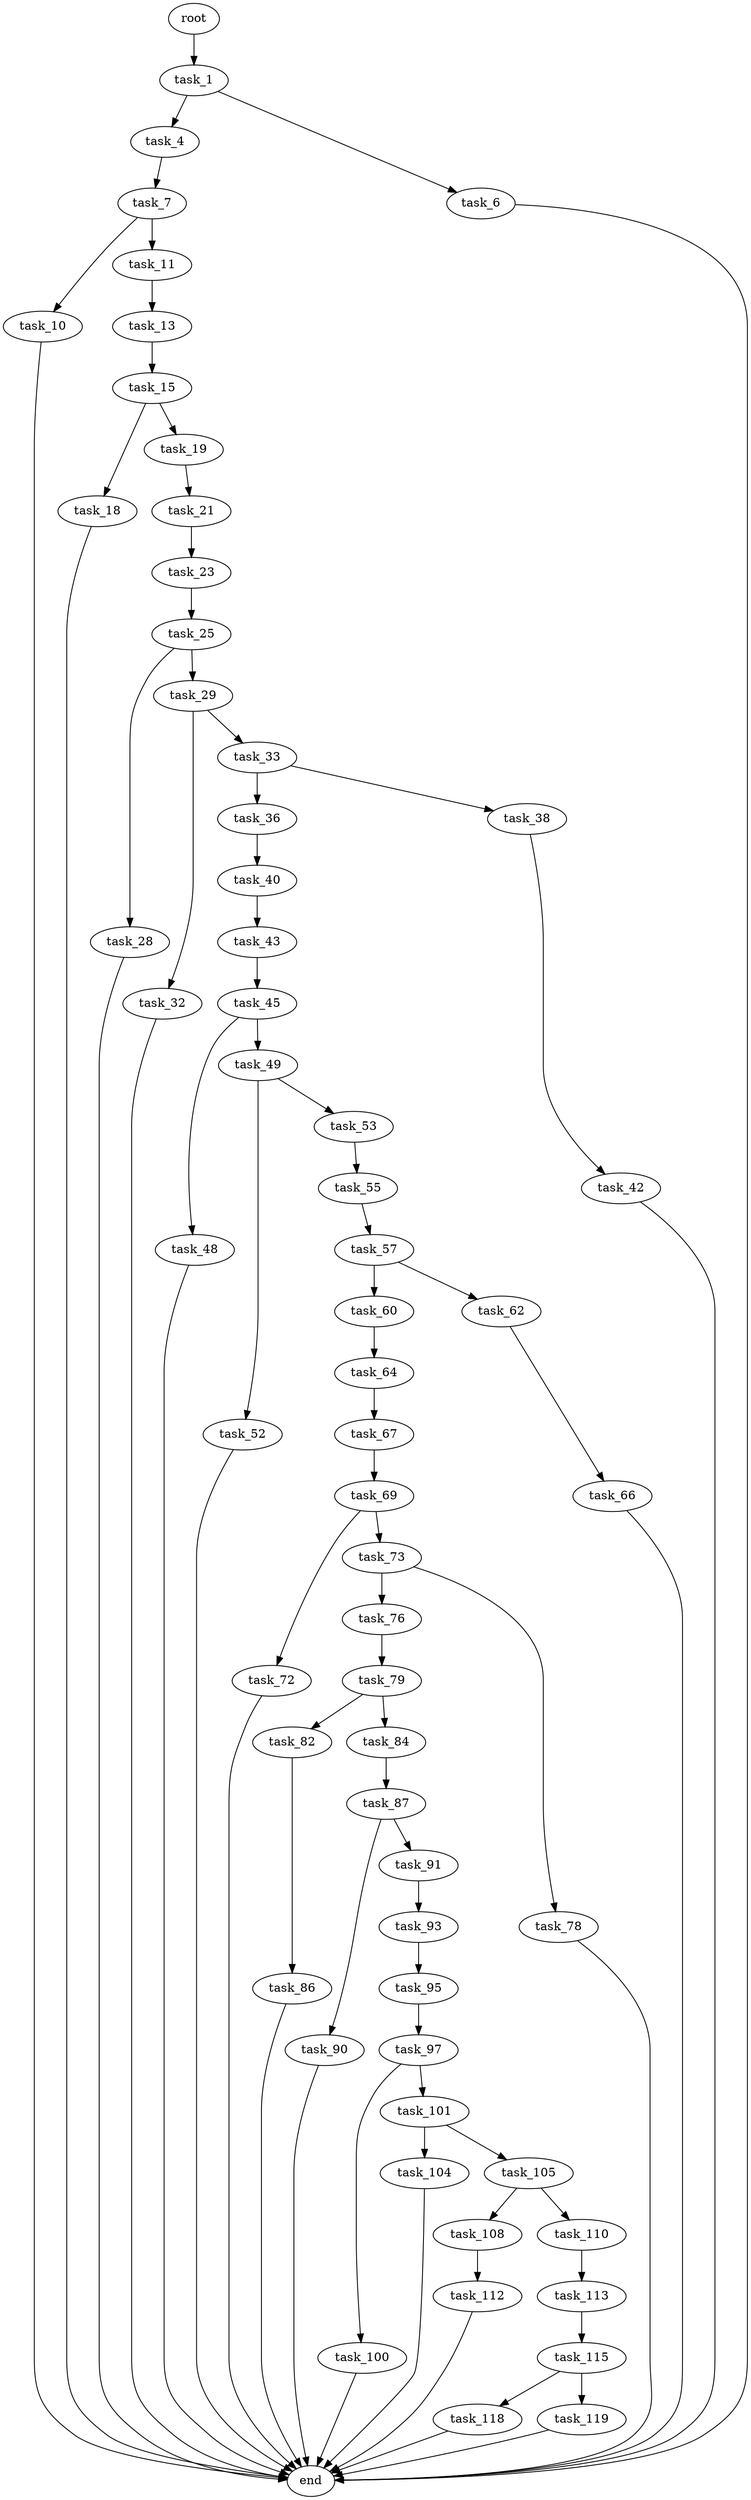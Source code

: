 digraph G {
  root [size="0.000000"];
  task_1 [size="8589934592.000000"];
  task_4 [size="102615651912.000000"];
  task_6 [size="34293393472.000000"];
  task_7 [size="261898352213.000000"];
  end [size="0.000000"];
  task_10 [size="177167041315.000000"];
  task_11 [size="1572989938.000000"];
  task_13 [size="182358745489.000000"];
  task_15 [size="134217728000.000000"];
  task_18 [size="12823560834.000000"];
  task_19 [size="145682442888.000000"];
  task_21 [size="13783508032.000000"];
  task_23 [size="549755813888.000000"];
  task_25 [size="124905492789.000000"];
  task_28 [size="7500436108.000000"];
  task_29 [size="147414756973.000000"];
  task_32 [size="28991029248.000000"];
  task_33 [size="30554720466.000000"];
  task_36 [size="665707798440.000000"];
  task_38 [size="6873343173.000000"];
  task_40 [size="6118522712.000000"];
  task_42 [size="11878092629.000000"];
  task_43 [size="914861809642.000000"];
  task_45 [size="28991029248.000000"];
  task_48 [size="134217728000.000000"];
  task_49 [size="310773000954.000000"];
  task_52 [size="1287613478145.000000"];
  task_53 [size="782757789696.000000"];
  task_55 [size="8589934592.000000"];
  task_57 [size="412524964.000000"];
  task_60 [size="15577674401.000000"];
  task_62 [size="8589934592.000000"];
  task_64 [size="34947325032.000000"];
  task_66 [size="17810752470.000000"];
  task_67 [size="368293445632.000000"];
  task_69 [size="231928233984.000000"];
  task_72 [size="9625714925.000000"];
  task_73 [size="68719476736.000000"];
  task_76 [size="50855990649.000000"];
  task_78 [size="1073741824000.000000"];
  task_79 [size="368293445632.000000"];
  task_82 [size="454003024230.000000"];
  task_84 [size="376411454068.000000"];
  task_86 [size="22295486196.000000"];
  task_87 [size="828867249.000000"];
  task_90 [size="782757789696.000000"];
  task_91 [size="28208221318.000000"];
  task_93 [size="134217728000.000000"];
  task_95 [size="6200400488.000000"];
  task_97 [size="9873946814.000000"];
  task_100 [size="134217728000.000000"];
  task_101 [size="19115225532.000000"];
  task_104 [size="19245475025.000000"];
  task_105 [size="2766153607.000000"];
  task_108 [size="782757789696.000000"];
  task_110 [size="231928233984.000000"];
  task_112 [size="134217728000.000000"];
  task_113 [size="84419655162.000000"];
  task_115 [size="28991029248.000000"];
  task_118 [size="68719476736.000000"];
  task_119 [size="231928233984.000000"];

  root -> task_1 [size="1.000000"];
  task_1 -> task_4 [size="33554432.000000"];
  task_1 -> task_6 [size="33554432.000000"];
  task_4 -> task_7 [size="75497472.000000"];
  task_6 -> end [size="1.000000"];
  task_7 -> task_10 [size="209715200.000000"];
  task_7 -> task_11 [size="209715200.000000"];
  task_10 -> end [size="1.000000"];
  task_11 -> task_13 [size="33554432.000000"];
  task_13 -> task_15 [size="411041792.000000"];
  task_15 -> task_18 [size="209715200.000000"];
  task_15 -> task_19 [size="209715200.000000"];
  task_18 -> end [size="1.000000"];
  task_19 -> task_21 [size="134217728.000000"];
  task_21 -> task_23 [size="33554432.000000"];
  task_23 -> task_25 [size="536870912.000000"];
  task_25 -> task_28 [size="301989888.000000"];
  task_25 -> task_29 [size="301989888.000000"];
  task_28 -> end [size="1.000000"];
  task_29 -> task_32 [size="411041792.000000"];
  task_29 -> task_33 [size="411041792.000000"];
  task_32 -> end [size="1.000000"];
  task_33 -> task_36 [size="838860800.000000"];
  task_33 -> task_38 [size="838860800.000000"];
  task_36 -> task_40 [size="838860800.000000"];
  task_38 -> task_42 [size="301989888.000000"];
  task_40 -> task_43 [size="134217728.000000"];
  task_42 -> end [size="1.000000"];
  task_43 -> task_45 [size="679477248.000000"];
  task_45 -> task_48 [size="75497472.000000"];
  task_45 -> task_49 [size="75497472.000000"];
  task_48 -> end [size="1.000000"];
  task_49 -> task_52 [size="411041792.000000"];
  task_49 -> task_53 [size="411041792.000000"];
  task_52 -> end [size="1.000000"];
  task_53 -> task_55 [size="679477248.000000"];
  task_55 -> task_57 [size="33554432.000000"];
  task_57 -> task_60 [size="33554432.000000"];
  task_57 -> task_62 [size="33554432.000000"];
  task_60 -> task_64 [size="301989888.000000"];
  task_62 -> task_66 [size="33554432.000000"];
  task_64 -> task_67 [size="679477248.000000"];
  task_66 -> end [size="1.000000"];
  task_67 -> task_69 [size="411041792.000000"];
  task_69 -> task_72 [size="301989888.000000"];
  task_69 -> task_73 [size="301989888.000000"];
  task_72 -> end [size="1.000000"];
  task_73 -> task_76 [size="134217728.000000"];
  task_73 -> task_78 [size="134217728.000000"];
  task_76 -> task_79 [size="209715200.000000"];
  task_78 -> end [size="1.000000"];
  task_79 -> task_82 [size="411041792.000000"];
  task_79 -> task_84 [size="411041792.000000"];
  task_82 -> task_86 [size="411041792.000000"];
  task_84 -> task_87 [size="536870912.000000"];
  task_86 -> end [size="1.000000"];
  task_87 -> task_90 [size="33554432.000000"];
  task_87 -> task_91 [size="33554432.000000"];
  task_90 -> end [size="1.000000"];
  task_91 -> task_93 [size="679477248.000000"];
  task_93 -> task_95 [size="209715200.000000"];
  task_95 -> task_97 [size="411041792.000000"];
  task_97 -> task_100 [size="536870912.000000"];
  task_97 -> task_101 [size="536870912.000000"];
  task_100 -> end [size="1.000000"];
  task_101 -> task_104 [size="536870912.000000"];
  task_101 -> task_105 [size="536870912.000000"];
  task_104 -> end [size="1.000000"];
  task_105 -> task_108 [size="209715200.000000"];
  task_105 -> task_110 [size="209715200.000000"];
  task_108 -> task_112 [size="679477248.000000"];
  task_110 -> task_113 [size="301989888.000000"];
  task_112 -> end [size="1.000000"];
  task_113 -> task_115 [size="75497472.000000"];
  task_115 -> task_118 [size="75497472.000000"];
  task_115 -> task_119 [size="75497472.000000"];
  task_118 -> end [size="1.000000"];
  task_119 -> end [size="1.000000"];
}
